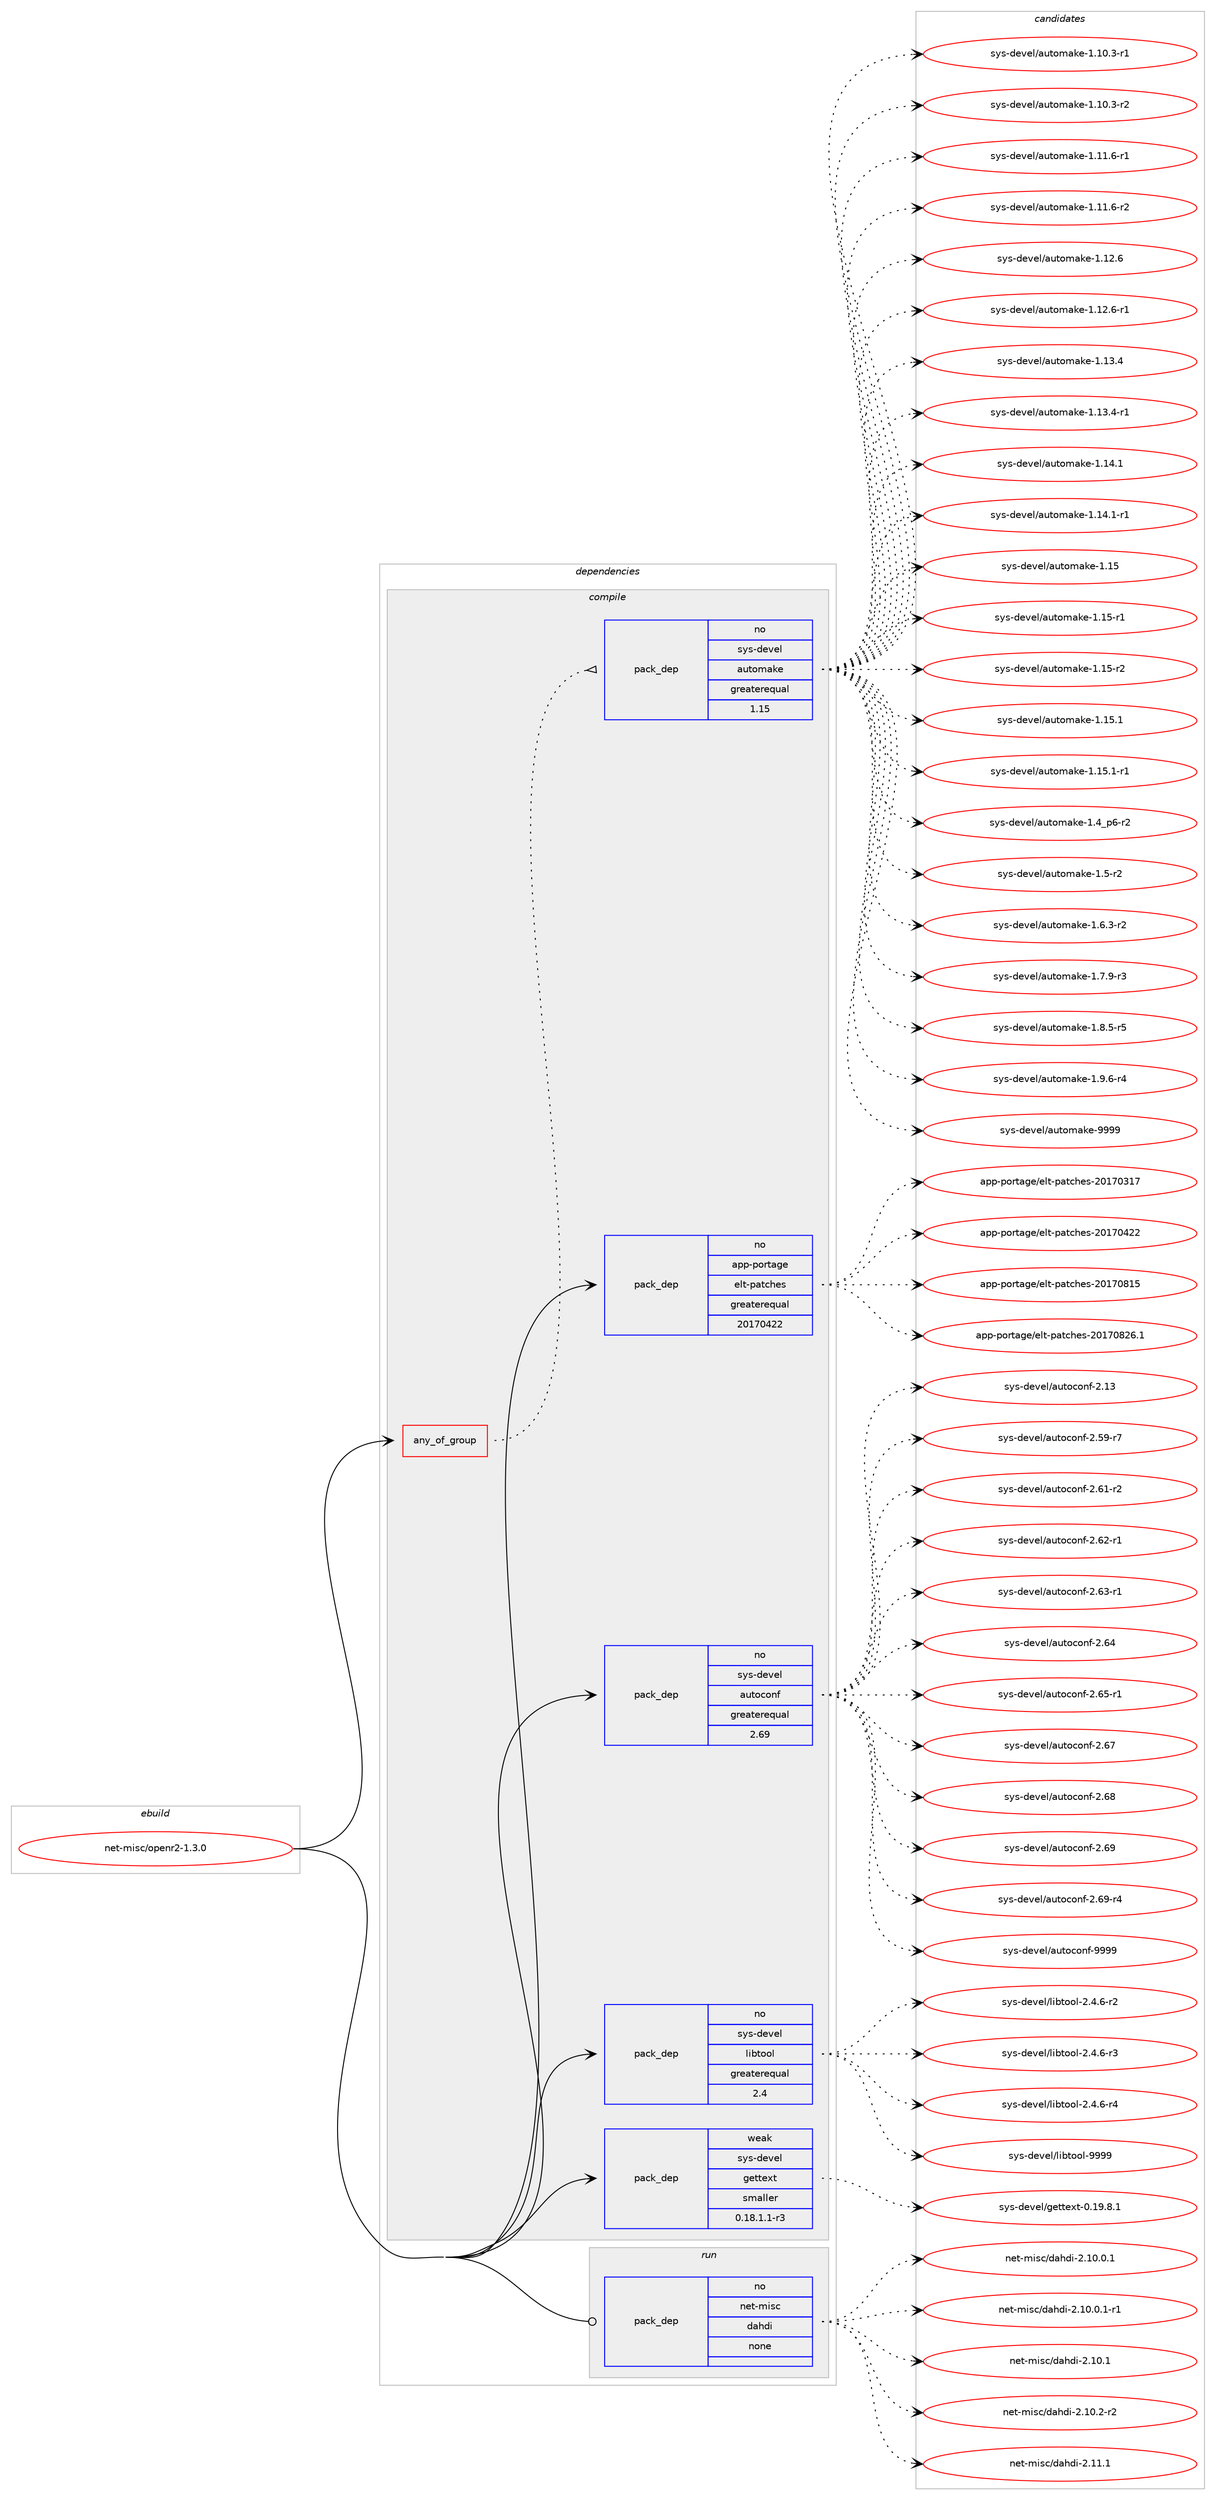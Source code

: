 digraph prolog {

# *************
# Graph options
# *************

newrank=true;
concentrate=true;
compound=true;
graph [rankdir=LR,fontname=Helvetica,fontsize=10,ranksep=1.5];#, ranksep=2.5, nodesep=0.2];
edge  [arrowhead=vee];
node  [fontname=Helvetica,fontsize=10];

# **********
# The ebuild
# **********

subgraph cluster_leftcol {
color=gray;
rank=same;
label=<<i>ebuild</i>>;
id [label="net-misc/openr2-1.3.0", color=red, width=4, href="../net-misc/openr2-1.3.0.svg"];
}

# ****************
# The dependencies
# ****************

subgraph cluster_midcol {
color=gray;
label=<<i>dependencies</i>>;
subgraph cluster_compile {
fillcolor="#eeeeee";
style=filled;
label=<<i>compile</i>>;
subgraph any7079 {
dependency428601 [label=<<TABLE BORDER="0" CELLBORDER="1" CELLSPACING="0" CELLPADDING="4"><TR><TD CELLPADDING="10">any_of_group</TD></TR></TABLE>>, shape=none, color=red];subgraph pack315218 {
dependency428602 [label=<<TABLE BORDER="0" CELLBORDER="1" CELLSPACING="0" CELLPADDING="4" WIDTH="220"><TR><TD ROWSPAN="6" CELLPADDING="30">pack_dep</TD></TR><TR><TD WIDTH="110">no</TD></TR><TR><TD>sys-devel</TD></TR><TR><TD>automake</TD></TR><TR><TD>greaterequal</TD></TR><TR><TD>1.15</TD></TR></TABLE>>, shape=none, color=blue];
}
dependency428601:e -> dependency428602:w [weight=20,style="dotted",arrowhead="oinv"];
}
id:e -> dependency428601:w [weight=20,style="solid",arrowhead="vee"];
subgraph pack315219 {
dependency428603 [label=<<TABLE BORDER="0" CELLBORDER="1" CELLSPACING="0" CELLPADDING="4" WIDTH="220"><TR><TD ROWSPAN="6" CELLPADDING="30">pack_dep</TD></TR><TR><TD WIDTH="110">no</TD></TR><TR><TD>app-portage</TD></TR><TR><TD>elt-patches</TD></TR><TR><TD>greaterequal</TD></TR><TR><TD>20170422</TD></TR></TABLE>>, shape=none, color=blue];
}
id:e -> dependency428603:w [weight=20,style="solid",arrowhead="vee"];
subgraph pack315220 {
dependency428604 [label=<<TABLE BORDER="0" CELLBORDER="1" CELLSPACING="0" CELLPADDING="4" WIDTH="220"><TR><TD ROWSPAN="6" CELLPADDING="30">pack_dep</TD></TR><TR><TD WIDTH="110">no</TD></TR><TR><TD>sys-devel</TD></TR><TR><TD>autoconf</TD></TR><TR><TD>greaterequal</TD></TR><TR><TD>2.69</TD></TR></TABLE>>, shape=none, color=blue];
}
id:e -> dependency428604:w [weight=20,style="solid",arrowhead="vee"];
subgraph pack315221 {
dependency428605 [label=<<TABLE BORDER="0" CELLBORDER="1" CELLSPACING="0" CELLPADDING="4" WIDTH="220"><TR><TD ROWSPAN="6" CELLPADDING="30">pack_dep</TD></TR><TR><TD WIDTH="110">no</TD></TR><TR><TD>sys-devel</TD></TR><TR><TD>libtool</TD></TR><TR><TD>greaterequal</TD></TR><TR><TD>2.4</TD></TR></TABLE>>, shape=none, color=blue];
}
id:e -> dependency428605:w [weight=20,style="solid",arrowhead="vee"];
subgraph pack315222 {
dependency428606 [label=<<TABLE BORDER="0" CELLBORDER="1" CELLSPACING="0" CELLPADDING="4" WIDTH="220"><TR><TD ROWSPAN="6" CELLPADDING="30">pack_dep</TD></TR><TR><TD WIDTH="110">weak</TD></TR><TR><TD>sys-devel</TD></TR><TR><TD>gettext</TD></TR><TR><TD>smaller</TD></TR><TR><TD>0.18.1.1-r3</TD></TR></TABLE>>, shape=none, color=blue];
}
id:e -> dependency428606:w [weight=20,style="solid",arrowhead="vee"];
}
subgraph cluster_compileandrun {
fillcolor="#eeeeee";
style=filled;
label=<<i>compile and run</i>>;
}
subgraph cluster_run {
fillcolor="#eeeeee";
style=filled;
label=<<i>run</i>>;
subgraph pack315223 {
dependency428607 [label=<<TABLE BORDER="0" CELLBORDER="1" CELLSPACING="0" CELLPADDING="4" WIDTH="220"><TR><TD ROWSPAN="6" CELLPADDING="30">pack_dep</TD></TR><TR><TD WIDTH="110">no</TD></TR><TR><TD>net-misc</TD></TR><TR><TD>dahdi</TD></TR><TR><TD>none</TD></TR><TR><TD></TD></TR></TABLE>>, shape=none, color=blue];
}
id:e -> dependency428607:w [weight=20,style="solid",arrowhead="odot"];
}
}

# **************
# The candidates
# **************

subgraph cluster_choices {
rank=same;
color=gray;
label=<<i>candidates</i>>;

subgraph choice315218 {
color=black;
nodesep=1;
choice11512111545100101118101108479711711611110997107101454946494846514511449 [label="sys-devel/automake-1.10.3-r1", color=red, width=4,href="../sys-devel/automake-1.10.3-r1.svg"];
choice11512111545100101118101108479711711611110997107101454946494846514511450 [label="sys-devel/automake-1.10.3-r2", color=red, width=4,href="../sys-devel/automake-1.10.3-r2.svg"];
choice11512111545100101118101108479711711611110997107101454946494946544511449 [label="sys-devel/automake-1.11.6-r1", color=red, width=4,href="../sys-devel/automake-1.11.6-r1.svg"];
choice11512111545100101118101108479711711611110997107101454946494946544511450 [label="sys-devel/automake-1.11.6-r2", color=red, width=4,href="../sys-devel/automake-1.11.6-r2.svg"];
choice1151211154510010111810110847971171161111099710710145494649504654 [label="sys-devel/automake-1.12.6", color=red, width=4,href="../sys-devel/automake-1.12.6.svg"];
choice11512111545100101118101108479711711611110997107101454946495046544511449 [label="sys-devel/automake-1.12.6-r1", color=red, width=4,href="../sys-devel/automake-1.12.6-r1.svg"];
choice1151211154510010111810110847971171161111099710710145494649514652 [label="sys-devel/automake-1.13.4", color=red, width=4,href="../sys-devel/automake-1.13.4.svg"];
choice11512111545100101118101108479711711611110997107101454946495146524511449 [label="sys-devel/automake-1.13.4-r1", color=red, width=4,href="../sys-devel/automake-1.13.4-r1.svg"];
choice1151211154510010111810110847971171161111099710710145494649524649 [label="sys-devel/automake-1.14.1", color=red, width=4,href="../sys-devel/automake-1.14.1.svg"];
choice11512111545100101118101108479711711611110997107101454946495246494511449 [label="sys-devel/automake-1.14.1-r1", color=red, width=4,href="../sys-devel/automake-1.14.1-r1.svg"];
choice115121115451001011181011084797117116111109971071014549464953 [label="sys-devel/automake-1.15", color=red, width=4,href="../sys-devel/automake-1.15.svg"];
choice1151211154510010111810110847971171161111099710710145494649534511449 [label="sys-devel/automake-1.15-r1", color=red, width=4,href="../sys-devel/automake-1.15-r1.svg"];
choice1151211154510010111810110847971171161111099710710145494649534511450 [label="sys-devel/automake-1.15-r2", color=red, width=4,href="../sys-devel/automake-1.15-r2.svg"];
choice1151211154510010111810110847971171161111099710710145494649534649 [label="sys-devel/automake-1.15.1", color=red, width=4,href="../sys-devel/automake-1.15.1.svg"];
choice11512111545100101118101108479711711611110997107101454946495346494511449 [label="sys-devel/automake-1.15.1-r1", color=red, width=4,href="../sys-devel/automake-1.15.1-r1.svg"];
choice115121115451001011181011084797117116111109971071014549465295112544511450 [label="sys-devel/automake-1.4_p6-r2", color=red, width=4,href="../sys-devel/automake-1.4_p6-r2.svg"];
choice11512111545100101118101108479711711611110997107101454946534511450 [label="sys-devel/automake-1.5-r2", color=red, width=4,href="../sys-devel/automake-1.5-r2.svg"];
choice115121115451001011181011084797117116111109971071014549465446514511450 [label="sys-devel/automake-1.6.3-r2", color=red, width=4,href="../sys-devel/automake-1.6.3-r2.svg"];
choice115121115451001011181011084797117116111109971071014549465546574511451 [label="sys-devel/automake-1.7.9-r3", color=red, width=4,href="../sys-devel/automake-1.7.9-r3.svg"];
choice115121115451001011181011084797117116111109971071014549465646534511453 [label="sys-devel/automake-1.8.5-r5", color=red, width=4,href="../sys-devel/automake-1.8.5-r5.svg"];
choice115121115451001011181011084797117116111109971071014549465746544511452 [label="sys-devel/automake-1.9.6-r4", color=red, width=4,href="../sys-devel/automake-1.9.6-r4.svg"];
choice115121115451001011181011084797117116111109971071014557575757 [label="sys-devel/automake-9999", color=red, width=4,href="../sys-devel/automake-9999.svg"];
dependency428602:e -> choice11512111545100101118101108479711711611110997107101454946494846514511449:w [style=dotted,weight="100"];
dependency428602:e -> choice11512111545100101118101108479711711611110997107101454946494846514511450:w [style=dotted,weight="100"];
dependency428602:e -> choice11512111545100101118101108479711711611110997107101454946494946544511449:w [style=dotted,weight="100"];
dependency428602:e -> choice11512111545100101118101108479711711611110997107101454946494946544511450:w [style=dotted,weight="100"];
dependency428602:e -> choice1151211154510010111810110847971171161111099710710145494649504654:w [style=dotted,weight="100"];
dependency428602:e -> choice11512111545100101118101108479711711611110997107101454946495046544511449:w [style=dotted,weight="100"];
dependency428602:e -> choice1151211154510010111810110847971171161111099710710145494649514652:w [style=dotted,weight="100"];
dependency428602:e -> choice11512111545100101118101108479711711611110997107101454946495146524511449:w [style=dotted,weight="100"];
dependency428602:e -> choice1151211154510010111810110847971171161111099710710145494649524649:w [style=dotted,weight="100"];
dependency428602:e -> choice11512111545100101118101108479711711611110997107101454946495246494511449:w [style=dotted,weight="100"];
dependency428602:e -> choice115121115451001011181011084797117116111109971071014549464953:w [style=dotted,weight="100"];
dependency428602:e -> choice1151211154510010111810110847971171161111099710710145494649534511449:w [style=dotted,weight="100"];
dependency428602:e -> choice1151211154510010111810110847971171161111099710710145494649534511450:w [style=dotted,weight="100"];
dependency428602:e -> choice1151211154510010111810110847971171161111099710710145494649534649:w [style=dotted,weight="100"];
dependency428602:e -> choice11512111545100101118101108479711711611110997107101454946495346494511449:w [style=dotted,weight="100"];
dependency428602:e -> choice115121115451001011181011084797117116111109971071014549465295112544511450:w [style=dotted,weight="100"];
dependency428602:e -> choice11512111545100101118101108479711711611110997107101454946534511450:w [style=dotted,weight="100"];
dependency428602:e -> choice115121115451001011181011084797117116111109971071014549465446514511450:w [style=dotted,weight="100"];
dependency428602:e -> choice115121115451001011181011084797117116111109971071014549465546574511451:w [style=dotted,weight="100"];
dependency428602:e -> choice115121115451001011181011084797117116111109971071014549465646534511453:w [style=dotted,weight="100"];
dependency428602:e -> choice115121115451001011181011084797117116111109971071014549465746544511452:w [style=dotted,weight="100"];
dependency428602:e -> choice115121115451001011181011084797117116111109971071014557575757:w [style=dotted,weight="100"];
}
subgraph choice315219 {
color=black;
nodesep=1;
choice97112112451121111141169710310147101108116451129711699104101115455048495548514955 [label="app-portage/elt-patches-20170317", color=red, width=4,href="../app-portage/elt-patches-20170317.svg"];
choice97112112451121111141169710310147101108116451129711699104101115455048495548525050 [label="app-portage/elt-patches-20170422", color=red, width=4,href="../app-portage/elt-patches-20170422.svg"];
choice97112112451121111141169710310147101108116451129711699104101115455048495548564953 [label="app-portage/elt-patches-20170815", color=red, width=4,href="../app-portage/elt-patches-20170815.svg"];
choice971121124511211111411697103101471011081164511297116991041011154550484955485650544649 [label="app-portage/elt-patches-20170826.1", color=red, width=4,href="../app-portage/elt-patches-20170826.1.svg"];
dependency428603:e -> choice97112112451121111141169710310147101108116451129711699104101115455048495548514955:w [style=dotted,weight="100"];
dependency428603:e -> choice97112112451121111141169710310147101108116451129711699104101115455048495548525050:w [style=dotted,weight="100"];
dependency428603:e -> choice97112112451121111141169710310147101108116451129711699104101115455048495548564953:w [style=dotted,weight="100"];
dependency428603:e -> choice971121124511211111411697103101471011081164511297116991041011154550484955485650544649:w [style=dotted,weight="100"];
}
subgraph choice315220 {
color=black;
nodesep=1;
choice115121115451001011181011084797117116111991111101024550464951 [label="sys-devel/autoconf-2.13", color=red, width=4,href="../sys-devel/autoconf-2.13.svg"];
choice1151211154510010111810110847971171161119911111010245504653574511455 [label="sys-devel/autoconf-2.59-r7", color=red, width=4,href="../sys-devel/autoconf-2.59-r7.svg"];
choice1151211154510010111810110847971171161119911111010245504654494511450 [label="sys-devel/autoconf-2.61-r2", color=red, width=4,href="../sys-devel/autoconf-2.61-r2.svg"];
choice1151211154510010111810110847971171161119911111010245504654504511449 [label="sys-devel/autoconf-2.62-r1", color=red, width=4,href="../sys-devel/autoconf-2.62-r1.svg"];
choice1151211154510010111810110847971171161119911111010245504654514511449 [label="sys-devel/autoconf-2.63-r1", color=red, width=4,href="../sys-devel/autoconf-2.63-r1.svg"];
choice115121115451001011181011084797117116111991111101024550465452 [label="sys-devel/autoconf-2.64", color=red, width=4,href="../sys-devel/autoconf-2.64.svg"];
choice1151211154510010111810110847971171161119911111010245504654534511449 [label="sys-devel/autoconf-2.65-r1", color=red, width=4,href="../sys-devel/autoconf-2.65-r1.svg"];
choice115121115451001011181011084797117116111991111101024550465455 [label="sys-devel/autoconf-2.67", color=red, width=4,href="../sys-devel/autoconf-2.67.svg"];
choice115121115451001011181011084797117116111991111101024550465456 [label="sys-devel/autoconf-2.68", color=red, width=4,href="../sys-devel/autoconf-2.68.svg"];
choice115121115451001011181011084797117116111991111101024550465457 [label="sys-devel/autoconf-2.69", color=red, width=4,href="../sys-devel/autoconf-2.69.svg"];
choice1151211154510010111810110847971171161119911111010245504654574511452 [label="sys-devel/autoconf-2.69-r4", color=red, width=4,href="../sys-devel/autoconf-2.69-r4.svg"];
choice115121115451001011181011084797117116111991111101024557575757 [label="sys-devel/autoconf-9999", color=red, width=4,href="../sys-devel/autoconf-9999.svg"];
dependency428604:e -> choice115121115451001011181011084797117116111991111101024550464951:w [style=dotted,weight="100"];
dependency428604:e -> choice1151211154510010111810110847971171161119911111010245504653574511455:w [style=dotted,weight="100"];
dependency428604:e -> choice1151211154510010111810110847971171161119911111010245504654494511450:w [style=dotted,weight="100"];
dependency428604:e -> choice1151211154510010111810110847971171161119911111010245504654504511449:w [style=dotted,weight="100"];
dependency428604:e -> choice1151211154510010111810110847971171161119911111010245504654514511449:w [style=dotted,weight="100"];
dependency428604:e -> choice115121115451001011181011084797117116111991111101024550465452:w [style=dotted,weight="100"];
dependency428604:e -> choice1151211154510010111810110847971171161119911111010245504654534511449:w [style=dotted,weight="100"];
dependency428604:e -> choice115121115451001011181011084797117116111991111101024550465455:w [style=dotted,weight="100"];
dependency428604:e -> choice115121115451001011181011084797117116111991111101024550465456:w [style=dotted,weight="100"];
dependency428604:e -> choice115121115451001011181011084797117116111991111101024550465457:w [style=dotted,weight="100"];
dependency428604:e -> choice1151211154510010111810110847971171161119911111010245504654574511452:w [style=dotted,weight="100"];
dependency428604:e -> choice115121115451001011181011084797117116111991111101024557575757:w [style=dotted,weight="100"];
}
subgraph choice315221 {
color=black;
nodesep=1;
choice1151211154510010111810110847108105981161111111084550465246544511450 [label="sys-devel/libtool-2.4.6-r2", color=red, width=4,href="../sys-devel/libtool-2.4.6-r2.svg"];
choice1151211154510010111810110847108105981161111111084550465246544511451 [label="sys-devel/libtool-2.4.6-r3", color=red, width=4,href="../sys-devel/libtool-2.4.6-r3.svg"];
choice1151211154510010111810110847108105981161111111084550465246544511452 [label="sys-devel/libtool-2.4.6-r4", color=red, width=4,href="../sys-devel/libtool-2.4.6-r4.svg"];
choice1151211154510010111810110847108105981161111111084557575757 [label="sys-devel/libtool-9999", color=red, width=4,href="../sys-devel/libtool-9999.svg"];
dependency428605:e -> choice1151211154510010111810110847108105981161111111084550465246544511450:w [style=dotted,weight="100"];
dependency428605:e -> choice1151211154510010111810110847108105981161111111084550465246544511451:w [style=dotted,weight="100"];
dependency428605:e -> choice1151211154510010111810110847108105981161111111084550465246544511452:w [style=dotted,weight="100"];
dependency428605:e -> choice1151211154510010111810110847108105981161111111084557575757:w [style=dotted,weight="100"];
}
subgraph choice315222 {
color=black;
nodesep=1;
choice1151211154510010111810110847103101116116101120116454846495746564649 [label="sys-devel/gettext-0.19.8.1", color=red, width=4,href="../sys-devel/gettext-0.19.8.1.svg"];
dependency428606:e -> choice1151211154510010111810110847103101116116101120116454846495746564649:w [style=dotted,weight="100"];
}
subgraph choice315223 {
color=black;
nodesep=1;
choice11010111645109105115994710097104100105455046494846484649 [label="net-misc/dahdi-2.10.0.1", color=red, width=4,href="../net-misc/dahdi-2.10.0.1.svg"];
choice110101116451091051159947100971041001054550464948464846494511449 [label="net-misc/dahdi-2.10.0.1-r1", color=red, width=4,href="../net-misc/dahdi-2.10.0.1-r1.svg"];
choice1101011164510910511599471009710410010545504649484649 [label="net-misc/dahdi-2.10.1", color=red, width=4,href="../net-misc/dahdi-2.10.1.svg"];
choice11010111645109105115994710097104100105455046494846504511450 [label="net-misc/dahdi-2.10.2-r2", color=red, width=4,href="../net-misc/dahdi-2.10.2-r2.svg"];
choice1101011164510910511599471009710410010545504649494649 [label="net-misc/dahdi-2.11.1", color=red, width=4,href="../net-misc/dahdi-2.11.1.svg"];
dependency428607:e -> choice11010111645109105115994710097104100105455046494846484649:w [style=dotted,weight="100"];
dependency428607:e -> choice110101116451091051159947100971041001054550464948464846494511449:w [style=dotted,weight="100"];
dependency428607:e -> choice1101011164510910511599471009710410010545504649484649:w [style=dotted,weight="100"];
dependency428607:e -> choice11010111645109105115994710097104100105455046494846504511450:w [style=dotted,weight="100"];
dependency428607:e -> choice1101011164510910511599471009710410010545504649494649:w [style=dotted,weight="100"];
}
}

}
